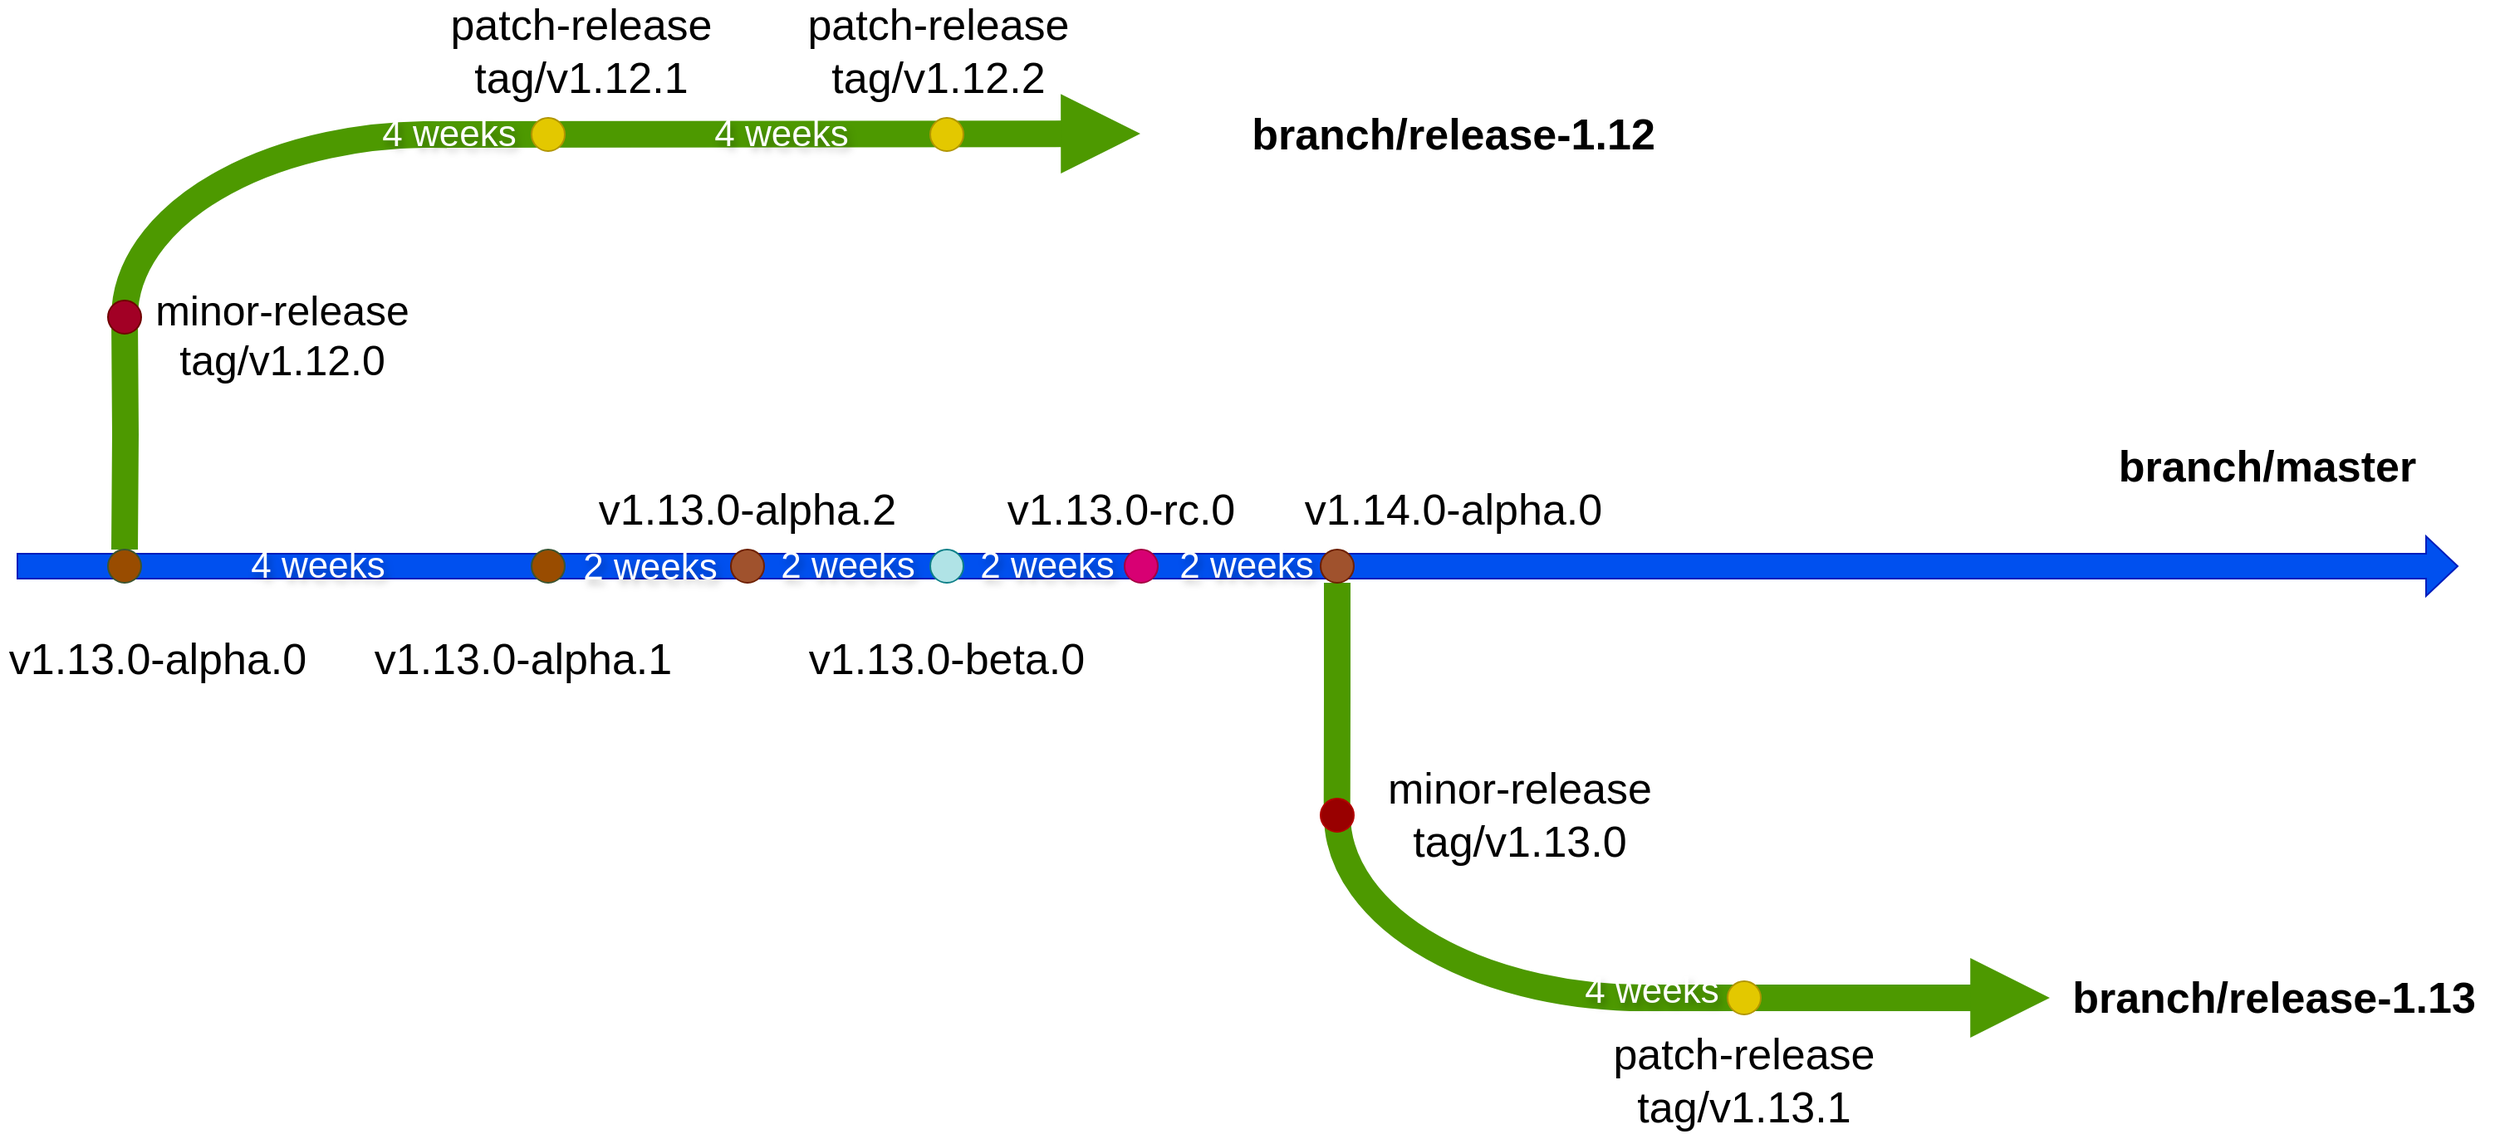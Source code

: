 <mxfile version="25.0.1">
  <diagram id="8pM1QMJUIEK6sCdCKv-o" name="time-lines">
    <mxGraphModel dx="2333" dy="1249" grid="1" gridSize="10" guides="1" tooltips="1" connect="1" arrows="1" fold="1" page="1" pageScale="1" pageWidth="827" pageHeight="1169" math="0" shadow="0">
      <root>
        <mxCell id="0" />
        <mxCell id="1" parent="0" />
        <mxCell id="c8JWyTDLun4cMFSWZ3f7-16" value="" style="verticalLabelPosition=bottom;verticalAlign=top;html=1;shape=mxgraph.basic.arc;strokeColor=#4D9900;strokeWidth=16;startAngle=0.75;endAngle=0.008;fillColor=#4d9900;fontColor=#ffffff;flipV=1;" vertex="1" parent="1">
          <mxGeometry x="955" y="1000" width="370" height="220" as="geometry" />
        </mxCell>
        <mxCell id="c8JWyTDLun4cMFSWZ3f7-19" style="edgeStyle=orthogonalEdgeStyle;rounded=0;orthogonalLoop=1;jettySize=auto;html=1;exitX=0.5;exitY=1;exitDx=0;exitDy=0;endArrow=none;endFill=0;fillColor=#60a917;strokeColor=#4D9900;strokeWidth=16;" edge="1" parent="1" source="EKdwQS7Ci2cX3ztOzDuV-29">
          <mxGeometry relative="1" as="geometry">
            <mxPoint x="954.857" y="1110" as="targetPoint" />
          </mxGeometry>
        </mxCell>
        <mxCell id="c8JWyTDLun4cMFSWZ3f7-17" value="" style="endArrow=block;html=1;rounded=0;strokeWidth=16;endSize=6;startSize=6;fillColor=#60a917;strokeColor=#4D9900;endFill=1;exitX=0.523;exitY=0.002;exitDx=0;exitDy=0;exitPerimeter=0;entryX=0;entryY=0.5;entryDx=0;entryDy=0;" edge="1" parent="1" target="EKdwQS7Ci2cX3ztOzDuV-20">
          <mxGeometry width="50" height="50" relative="1" as="geometry">
            <mxPoint x="1135" y="1220" as="sourcePoint" />
            <mxPoint x="1345" y="1219.56" as="targetPoint" />
          </mxGeometry>
        </mxCell>
        <mxCell id="c8JWyTDLun4cMFSWZ3f7-2" value="" style="verticalLabelPosition=bottom;verticalAlign=top;html=1;shape=mxgraph.basic.arc;strokeColor=#4D9900;strokeWidth=16;startAngle=0.758;endAngle=0.008;fillColor=#60A917;fontColor=#ffffff;" vertex="1" parent="1">
          <mxGeometry x="225" y="700" width="370" height="220" as="geometry" />
        </mxCell>
        <mxCell id="EKdwQS7Ci2cX3ztOzDuV-49" value="" style="endArrow=block;html=1;rounded=0;strokeWidth=16;endSize=6;startSize=6;fillColor=#60a917;strokeColor=#4D9900;endFill=1;exitX=0.523;exitY=0.002;exitDx=0;exitDy=0;exitPerimeter=0;" edge="1" parent="1">
          <mxGeometry width="50" height="50" relative="1" as="geometry">
            <mxPoint x="415" y="699.96" as="sourcePoint" />
            <mxPoint x="836.49" y="699.52" as="targetPoint" />
          </mxGeometry>
        </mxCell>
        <mxCell id="EKdwQS7Ci2cX3ztOzDuV-3" value="" style="shape=flexArrow;endArrow=classic;html=1;rounded=0;fillColor=#0050ef;strokeColor=#001DBC;width=15;" edge="1" parent="1">
          <mxGeometry width="50" height="50" relative="1" as="geometry">
            <mxPoint x="160" y="960" as="sourcePoint" />
            <mxPoint x="1630" y="960" as="targetPoint" />
          </mxGeometry>
        </mxCell>
        <mxCell id="EKdwQS7Ci2cX3ztOzDuV-4" value="4 weeks" style="edgeLabel;html=1;align=center;verticalAlign=middle;resizable=0;points=[];fontSize=22;textShadow=1;labelBackgroundColor=none;fontColor=#FFFFFF;" vertex="1" connectable="0" parent="EKdwQS7Ci2cX3ztOzDuV-3">
          <mxGeometry x="-0.757" y="5" relative="1" as="geometry">
            <mxPoint x="2" y="5" as="offset" />
          </mxGeometry>
        </mxCell>
        <mxCell id="EKdwQS7Ci2cX3ztOzDuV-5" value="2 weeks" style="edgeLabel;html=1;align=center;verticalAlign=middle;resizable=0;points=[];labelBackgroundColor=none;fontSize=22;textShadow=1;fontColor=#FFFFFF;" vertex="1" connectable="0" parent="EKdwQS7Ci2cX3ztOzDuV-3">
          <mxGeometry x="-0.482" y="-1" relative="1" as="geometry">
            <mxPoint as="offset" />
          </mxGeometry>
        </mxCell>
        <mxCell id="EKdwQS7Ci2cX3ztOzDuV-6" value="" style="ellipse;whiteSpace=wrap;html=1;aspect=fixed;fillColor=#994C00;fontColor=#ffffff;strokeColor=#3A5431;" vertex="1" parent="1">
          <mxGeometry x="470" y="950" width="20" height="20" as="geometry" />
        </mxCell>
        <mxCell id="EKdwQS7Ci2cX3ztOzDuV-7" value="" style="ellipse;whiteSpace=wrap;html=1;aspect=fixed;fillColor=#a0522d;fontColor=#ffffff;strokeColor=#6D1F00;" vertex="1" parent="1">
          <mxGeometry x="590" y="950" width="20" height="20" as="geometry" />
        </mxCell>
        <mxCell id="EKdwQS7Ci2cX3ztOzDuV-8" value="" style="ellipse;whiteSpace=wrap;html=1;aspect=fixed;fillColor=#b0e3e6;strokeColor=#0e8088;" vertex="1" parent="1">
          <mxGeometry x="710" y="950" width="20" height="20" as="geometry" />
        </mxCell>
        <mxCell id="EKdwQS7Ci2cX3ztOzDuV-9" value="" style="ellipse;whiteSpace=wrap;html=1;aspect=fixed;fillColor=#d80073;fontColor=#ffffff;strokeColor=#A50040;" vertex="1" parent="1">
          <mxGeometry x="827" y="950" width="20" height="20" as="geometry" />
        </mxCell>
        <mxCell id="EKdwQS7Ci2cX3ztOzDuV-37" style="edgeStyle=orthogonalEdgeStyle;rounded=0;orthogonalLoop=1;jettySize=auto;html=1;endArrow=none;endFill=0;fillColor=#60a917;strokeColor=#4D9900;strokeWidth=16;entryX=0.5;entryY=0;entryDx=0;entryDy=0;" edge="1" parent="1" target="EKdwQS7Ci2cX3ztOzDuV-27">
          <mxGeometry relative="1" as="geometry">
            <mxPoint x="225" y="810" as="sourcePoint" />
          </mxGeometry>
        </mxCell>
        <mxCell id="EKdwQS7Ci2cX3ztOzDuV-10" value="" style="ellipse;whiteSpace=wrap;html=1;aspect=fixed;fillColor=#a20025;fontColor=#ffffff;strokeColor=#6F0000;" vertex="1" parent="1">
          <mxGeometry x="215" y="800" width="20" height="20" as="geometry" />
        </mxCell>
        <mxCell id="EKdwQS7Ci2cX3ztOzDuV-11" value="" style="ellipse;whiteSpace=wrap;html=1;aspect=fixed;fillColor=#e3c800;fontColor=#000000;strokeColor=#B09500;" vertex="1" parent="1">
          <mxGeometry x="470" y="690" width="20" height="20" as="geometry" />
        </mxCell>
        <mxCell id="EKdwQS7Ci2cX3ztOzDuV-12" value="" style="ellipse;whiteSpace=wrap;html=1;aspect=fixed;fillColor=#e3c800;fontColor=#000000;strokeColor=#B09500;" vertex="1" parent="1">
          <mxGeometry x="710" y="690" width="20" height="20" as="geometry" />
        </mxCell>
        <mxCell id="EKdwQS7Ci2cX3ztOzDuV-13" value="" style="ellipse;whiteSpace=wrap;html=1;aspect=fixed;fillColor=#990000;fontColor=#ffffff;strokeColor=#B20000;" vertex="1" parent="1">
          <mxGeometry x="945" y="1100" width="20" height="20" as="geometry" />
        </mxCell>
        <mxCell id="EKdwQS7Ci2cX3ztOzDuV-14" value="" style="ellipse;whiteSpace=wrap;html=1;aspect=fixed;fillColor=#e3c800;fontColor=#000000;strokeColor=#B09500;" vertex="1" parent="1">
          <mxGeometry x="1190" y="1210" width="20" height="20" as="geometry" />
        </mxCell>
        <mxCell id="EKdwQS7Ci2cX3ztOzDuV-15" value="&lt;font style=&quot;font-size: 26px;&quot;&gt;&lt;br&gt;&lt;/font&gt;&lt;div&gt;&lt;font style=&quot;font-size: 26px;&quot;&gt;v1.13.0-alpha.1&lt;/font&gt;&lt;/div&gt;" style="text;html=1;align=center;verticalAlign=middle;whiteSpace=wrap;rounded=0;" vertex="1" parent="1">
          <mxGeometry x="370" y="970" width="190" height="60" as="geometry" />
        </mxCell>
        <mxCell id="EKdwQS7Ci2cX3ztOzDuV-16" value="&lt;font style=&quot;font-size: 26px;&quot;&gt;&lt;br&gt;&lt;/font&gt;&lt;div&gt;&lt;font style=&quot;font-size: 26px;&quot;&gt;v1.13.0-alpha.2&lt;/font&gt;&lt;/div&gt;" style="text;html=1;align=center;verticalAlign=middle;whiteSpace=wrap;rounded=0;" vertex="1" parent="1">
          <mxGeometry x="505" y="880" width="190" height="60" as="geometry" />
        </mxCell>
        <mxCell id="EKdwQS7Ci2cX3ztOzDuV-17" value="&lt;font style=&quot;font-size: 26px;&quot;&gt;&lt;br&gt;&lt;/font&gt;&lt;div&gt;&lt;font style=&quot;font-size: 26px;&quot;&gt;v1.13.0-beta.0&lt;/font&gt;&lt;/div&gt;" style="text;html=1;align=center;verticalAlign=middle;whiteSpace=wrap;rounded=0;" vertex="1" parent="1">
          <mxGeometry x="625" y="970" width="190" height="60" as="geometry" />
        </mxCell>
        <mxCell id="EKdwQS7Ci2cX3ztOzDuV-18" value="&lt;font style=&quot;font-size: 26px;&quot;&gt;&lt;br&gt;&lt;/font&gt;&lt;div&gt;&lt;font style=&quot;font-size: 26px;&quot;&gt;v1.13.0-rc.0&lt;/font&gt;&lt;/div&gt;" style="text;html=1;align=center;verticalAlign=middle;whiteSpace=wrap;rounded=0;" vertex="1" parent="1">
          <mxGeometry x="730" y="880" width="190" height="60" as="geometry" />
        </mxCell>
        <mxCell id="EKdwQS7Ci2cX3ztOzDuV-19" value="&lt;font style=&quot;font-size: 26px;&quot;&gt;&lt;b&gt;branch/master&lt;/b&gt;&lt;/font&gt;" style="text;html=1;align=center;verticalAlign=middle;whiteSpace=wrap;rounded=0;" vertex="1" parent="1">
          <mxGeometry x="1420" y="870" width="190" height="60" as="geometry" />
        </mxCell>
        <mxCell id="EKdwQS7Ci2cX3ztOzDuV-20" value="&lt;font style=&quot;font-size: 26px;&quot;&gt;&lt;b&gt;branch/release-1.13&lt;/b&gt;&lt;/font&gt;" style="text;html=1;align=center;verticalAlign=middle;whiteSpace=wrap;rounded=0;" vertex="1" parent="1">
          <mxGeometry x="1384" y="1190" width="270" height="60" as="geometry" />
        </mxCell>
        <mxCell id="EKdwQS7Ci2cX3ztOzDuV-21" value="&lt;font style=&quot;font-size: 26px;&quot;&gt;&lt;b&gt;branch/release-1.12&lt;/b&gt;&lt;/font&gt;" style="text;html=1;align=center;verticalAlign=middle;whiteSpace=wrap;rounded=0;" vertex="1" parent="1">
          <mxGeometry x="890" y="670" width="270" height="60" as="geometry" />
        </mxCell>
        <mxCell id="EKdwQS7Ci2cX3ztOzDuV-22" value="&lt;font style=&quot;font-size: 26px;&quot;&gt;minor-release&lt;/font&gt;&lt;div&gt;&lt;font style=&quot;font-size: 26px;&quot;&gt;tag/v1.13.0&lt;/font&gt;&lt;/div&gt;" style="text;html=1;align=center;verticalAlign=middle;whiteSpace=wrap;rounded=0;" vertex="1" parent="1">
          <mxGeometry x="970" y="1080" width="190" height="60" as="geometry" />
        </mxCell>
        <mxCell id="EKdwQS7Ci2cX3ztOzDuV-23" value="&lt;font style=&quot;font-size: 26px;&quot;&gt;patch-release&lt;/font&gt;&lt;div&gt;&lt;font style=&quot;font-size: 26px;&quot;&gt;tag/v1.13.1&lt;/font&gt;&lt;/div&gt;" style="text;html=1;align=center;verticalAlign=middle;whiteSpace=wrap;rounded=0;" vertex="1" parent="1">
          <mxGeometry x="1105" y="1240" width="190" height="60" as="geometry" />
        </mxCell>
        <mxCell id="EKdwQS7Ci2cX3ztOzDuV-24" value="&lt;font style=&quot;font-size: 25px;&quot;&gt;minor-release&lt;/font&gt;&lt;div&gt;&lt;font style=&quot;font-size: 25px;&quot;&gt;tag/v1.12.0&lt;/font&gt;&lt;/div&gt;" style="text;html=1;align=center;verticalAlign=middle;whiteSpace=wrap;rounded=0;" vertex="1" parent="1">
          <mxGeometry x="225" y="790" width="190" height="60" as="geometry" />
        </mxCell>
        <mxCell id="EKdwQS7Ci2cX3ztOzDuV-25" value="&lt;font style=&quot;font-size: 26px;&quot;&gt;patch-release&lt;/font&gt;&lt;div&gt;&lt;font style=&quot;font-size: 26px;&quot;&gt;tag/v1.12.1&lt;/font&gt;&lt;/div&gt;" style="text;html=1;align=center;verticalAlign=middle;whiteSpace=wrap;rounded=0;" vertex="1" parent="1">
          <mxGeometry x="405" y="620" width="190" height="60" as="geometry" />
        </mxCell>
        <mxCell id="EKdwQS7Ci2cX3ztOzDuV-26" value="&lt;font style=&quot;font-size: 26px;&quot;&gt;patch-release&lt;/font&gt;&lt;div&gt;&lt;font style=&quot;font-size: 26px;&quot;&gt;tag/v1.12.2&lt;/font&gt;&lt;/div&gt;" style="text;html=1;align=center;verticalAlign=middle;whiteSpace=wrap;rounded=0;" vertex="1" parent="1">
          <mxGeometry x="620" y="620" width="190" height="60" as="geometry" />
        </mxCell>
        <mxCell id="EKdwQS7Ci2cX3ztOzDuV-27" value="" style="ellipse;whiteSpace=wrap;html=1;aspect=fixed;fillColor=#994C00;fontColor=#ffffff;strokeColor=#3A5431;" vertex="1" parent="1">
          <mxGeometry x="215" y="950" width="20" height="20" as="geometry" />
        </mxCell>
        <mxCell id="EKdwQS7Ci2cX3ztOzDuV-28" value="&lt;font style=&quot;font-size: 26px;&quot;&gt;&lt;br&gt;&lt;/font&gt;&lt;div&gt;&lt;font style=&quot;font-size: 26px;&quot;&gt;v1.13.0-alpha.0&lt;/font&gt;&lt;/div&gt;" style="text;html=1;align=center;verticalAlign=middle;whiteSpace=wrap;rounded=0;" vertex="1" parent="1">
          <mxGeometry x="150" y="970" width="190" height="60" as="geometry" />
        </mxCell>
        <mxCell id="EKdwQS7Ci2cX3ztOzDuV-29" value="" style="ellipse;whiteSpace=wrap;html=1;aspect=fixed;fillColor=#a0522d;fontColor=#ffffff;strokeColor=#6D1F00;" vertex="1" parent="1">
          <mxGeometry x="945" y="950" width="20" height="20" as="geometry" />
        </mxCell>
        <mxCell id="EKdwQS7Ci2cX3ztOzDuV-30" value="&lt;font style=&quot;font-size: 26px;&quot;&gt;&lt;br&gt;&lt;/font&gt;&lt;div&gt;&lt;font style=&quot;font-size: 26px;&quot;&gt;v1.14.0-alpha.0&lt;/font&gt;&lt;/div&gt;" style="text;html=1;align=center;verticalAlign=middle;whiteSpace=wrap;rounded=0;" vertex="1" parent="1">
          <mxGeometry x="930" y="880" width="190" height="60" as="geometry" />
        </mxCell>
        <mxCell id="EKdwQS7Ci2cX3ztOzDuV-31" value="2 weeks" style="edgeLabel;html=1;align=center;verticalAlign=middle;resizable=0;points=[];labelBackgroundColor=none;fontSize=22;textShadow=1;fontColor=#FFFFFF;" vertex="1" connectable="0" parent="1">
          <mxGeometry x="659.996" y="960" as="geometry" />
        </mxCell>
        <mxCell id="EKdwQS7Ci2cX3ztOzDuV-32" value="2 weeks" style="edgeLabel;html=1;align=center;verticalAlign=middle;resizable=0;points=[];labelBackgroundColor=none;fontSize=22;textShadow=1;fontColor=#FFFFFF;" vertex="1" connectable="0" parent="1">
          <mxGeometry x="779.996" y="960" as="geometry" />
        </mxCell>
        <mxCell id="EKdwQS7Ci2cX3ztOzDuV-33" value="2 weeks" style="edgeLabel;html=1;align=center;verticalAlign=middle;resizable=0;points=[];labelBackgroundColor=none;fontSize=22;textShadow=1;fontColor=#FFFFFF;" vertex="1" connectable="0" parent="1">
          <mxGeometry x="899.996" y="960" as="geometry" />
        </mxCell>
        <mxCell id="EKdwQS7Ci2cX3ztOzDuV-34" value="4 weeks" style="edgeLabel;html=1;align=center;verticalAlign=middle;resizable=0;points=[];labelBackgroundColor=none;fontSize=22;textShadow=1;fontColor=#FFFFFF;" vertex="1" connectable="0" parent="1">
          <mxGeometry x="419.996" y="700" as="geometry" />
        </mxCell>
        <mxCell id="EKdwQS7Ci2cX3ztOzDuV-35" value="4 weeks" style="edgeLabel;html=1;align=center;verticalAlign=middle;resizable=0;points=[];labelBackgroundColor=none;fontSize=22;textShadow=1;fontColor=#FFFFFF;" vertex="1" connectable="0" parent="1">
          <mxGeometry x="619.996" y="700" as="geometry" />
        </mxCell>
        <mxCell id="EKdwQS7Ci2cX3ztOzDuV-36" value="4 weeks" style="edgeLabel;html=1;align=center;verticalAlign=middle;resizable=0;points=[];labelBackgroundColor=none;fontSize=22;textShadow=1;fontColor=#FFFFFF;" vertex="1" connectable="0" parent="1">
          <mxGeometry x="1141" y="1212" as="geometry">
            <mxPoint x="3" y="4" as="offset" />
          </mxGeometry>
        </mxCell>
      </root>
    </mxGraphModel>
  </diagram>
</mxfile>
